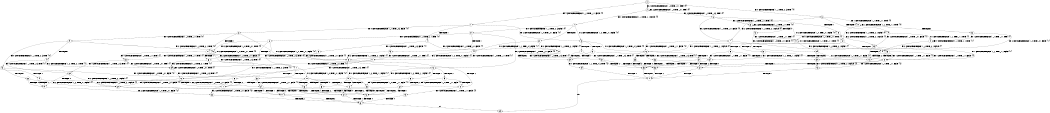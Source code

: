 digraph BCG {
size = "7, 10.5";
center = TRUE;
node [shape = circle];
0 [peripheries = 2];
0 -> 1 [label = "EX !1 !ATOMIC_EXCH_BRANCH (1, +1, TRUE, +1, 1, FALSE) !{0}"];
0 -> 2 [label = "EX !2 !ATOMIC_EXCH_BRANCH (1, +0, TRUE, +0, 1, TRUE) !{0}"];
0 -> 3 [label = "EX !0 !ATOMIC_EXCH_BRANCH (1, +1, TRUE, +0, 3, TRUE) !{0}"];
1 -> 4 [label = "TERMINATE !1"];
1 -> 5 [label = "EX !2 !ATOMIC_EXCH_BRANCH (1, +0, TRUE, +0, 1, FALSE) !{0}"];
1 -> 6 [label = "EX !0 !ATOMIC_EXCH_BRANCH (1, +1, TRUE, +0, 3, FALSE) !{0}"];
2 -> 7 [label = "EX !1 !ATOMIC_EXCH_BRANCH (1, +1, TRUE, +1, 1, FALSE) !{0}"];
2 -> 8 [label = "EX !0 !ATOMIC_EXCH_BRANCH (1, +1, TRUE, +0, 3, TRUE) !{0}"];
2 -> 2 [label = "EX !2 !ATOMIC_EXCH_BRANCH (1, +0, TRUE, +0, 1, TRUE) !{0}"];
3 -> 9 [label = "TERMINATE !0"];
3 -> 10 [label = "EX !1 !ATOMIC_EXCH_BRANCH (1, +1, TRUE, +1, 1, TRUE) !{0}"];
3 -> 11 [label = "EX !2 !ATOMIC_EXCH_BRANCH (1, +0, TRUE, +0, 1, FALSE) !{0}"];
4 -> 12 [label = "EX !2 !ATOMIC_EXCH_BRANCH (1, +0, TRUE, +0, 1, FALSE) !{1}"];
4 -> 13 [label = "EX !0 !ATOMIC_EXCH_BRANCH (1, +1, TRUE, +0, 3, FALSE) !{1}"];
5 -> 14 [label = "TERMINATE !1"];
5 -> 15 [label = "TERMINATE !2"];
5 -> 16 [label = "EX !0 !ATOMIC_EXCH_BRANCH (1, +1, TRUE, +0, 3, TRUE) !{0}"];
6 -> 17 [label = "TERMINATE !1"];
6 -> 18 [label = "EX !2 !ATOMIC_EXCH_BRANCH (1, +0, TRUE, +0, 1, FALSE) !{0}"];
6 -> 19 [label = "EX !0 !ATOMIC_EXCH_BRANCH (1, +0, TRUE, +1, 1, TRUE) !{0}"];
7 -> 20 [label = "TERMINATE !1"];
7 -> 21 [label = "EX !0 !ATOMIC_EXCH_BRANCH (1, +1, TRUE, +0, 3, FALSE) !{0}"];
7 -> 5 [label = "EX !2 !ATOMIC_EXCH_BRANCH (1, +0, TRUE, +0, 1, FALSE) !{0}"];
8 -> 22 [label = "TERMINATE !0"];
8 -> 23 [label = "EX !1 !ATOMIC_EXCH_BRANCH (1, +1, TRUE, +1, 1, TRUE) !{0}"];
8 -> 11 [label = "EX !2 !ATOMIC_EXCH_BRANCH (1, +0, TRUE, +0, 1, FALSE) !{0}"];
9 -> 24 [label = "EX !1 !ATOMIC_EXCH_BRANCH (1, +1, TRUE, +1, 1, TRUE) !{1}"];
9 -> 25 [label = "EX !2 !ATOMIC_EXCH_BRANCH (1, +0, TRUE, +0, 1, FALSE) !{1}"];
10 -> 26 [label = "TERMINATE !0"];
10 -> 27 [label = "EX !2 !ATOMIC_EXCH_BRANCH (1, +0, TRUE, +0, 1, FALSE) !{0}"];
10 -> 10 [label = "EX !1 !ATOMIC_EXCH_BRANCH (1, +1, TRUE, +1, 1, TRUE) !{0}"];
11 -> 28 [label = "TERMINATE !2"];
11 -> 29 [label = "TERMINATE !0"];
11 -> 16 [label = "EX !1 !ATOMIC_EXCH_BRANCH (1, +1, TRUE, +1, 1, FALSE) !{0}"];
12 -> 30 [label = "TERMINATE !2"];
12 -> 31 [label = "EX !0 !ATOMIC_EXCH_BRANCH (1, +1, TRUE, +0, 3, TRUE) !{1}"];
13 -> 32 [label = "EX !2 !ATOMIC_EXCH_BRANCH (1, +0, TRUE, +0, 1, FALSE) !{1}"];
13 -> 33 [label = "EX !0 !ATOMIC_EXCH_BRANCH (1, +0, TRUE, +1, 1, TRUE) !{1}"];
14 -> 30 [label = "TERMINATE !2"];
14 -> 31 [label = "EX !0 !ATOMIC_EXCH_BRANCH (1, +1, TRUE, +0, 3, TRUE) !{1}"];
15 -> 30 [label = "TERMINATE !1"];
15 -> 34 [label = "EX !0 !ATOMIC_EXCH_BRANCH (1, +1, TRUE, +0, 3, TRUE) !{1}"];
16 -> 35 [label = "TERMINATE !1"];
16 -> 36 [label = "TERMINATE !2"];
16 -> 37 [label = "TERMINATE !0"];
17 -> 33 [label = "EX !0 !ATOMIC_EXCH_BRANCH (1, +0, TRUE, +1, 1, TRUE) !{1}"];
17 -> 32 [label = "EX !2 !ATOMIC_EXCH_BRANCH (1, +0, TRUE, +0, 1, FALSE) !{1}"];
18 -> 38 [label = "TERMINATE !1"];
18 -> 39 [label = "TERMINATE !2"];
18 -> 40 [label = "EX !0 !ATOMIC_EXCH_BRANCH (1, +0, TRUE, +1, 1, FALSE) !{0}"];
19 -> 41 [label = "TERMINATE !1"];
19 -> 42 [label = "EX !2 !ATOMIC_EXCH_BRANCH (1, +0, TRUE, +0, 1, TRUE) !{0}"];
19 -> 43 [label = "EX !0 !ATOMIC_EXCH_BRANCH (1, +1, TRUE, +0, 3, TRUE) !{0}"];
20 -> 12 [label = "EX !2 !ATOMIC_EXCH_BRANCH (1, +0, TRUE, +0, 1, FALSE) !{1}"];
20 -> 44 [label = "EX !0 !ATOMIC_EXCH_BRANCH (1, +1, TRUE, +0, 3, FALSE) !{1}"];
21 -> 45 [label = "TERMINATE !1"];
21 -> 18 [label = "EX !2 !ATOMIC_EXCH_BRANCH (1, +0, TRUE, +0, 1, FALSE) !{0}"];
21 -> 46 [label = "EX !0 !ATOMIC_EXCH_BRANCH (1, +0, TRUE, +1, 1, TRUE) !{0}"];
22 -> 25 [label = "EX !2 !ATOMIC_EXCH_BRANCH (1, +0, TRUE, +0, 1, FALSE) !{1}"];
22 -> 47 [label = "EX !1 !ATOMIC_EXCH_BRANCH (1, +1, TRUE, +1, 1, TRUE) !{1}"];
23 -> 48 [label = "TERMINATE !0"];
23 -> 27 [label = "EX !2 !ATOMIC_EXCH_BRANCH (1, +0, TRUE, +0, 1, FALSE) !{0}"];
23 -> 23 [label = "EX !1 !ATOMIC_EXCH_BRANCH (1, +1, TRUE, +1, 1, TRUE) !{0}"];
24 -> 49 [label = "EX !2 !ATOMIC_EXCH_BRANCH (1, +0, TRUE, +0, 1, FALSE) !{1}"];
24 -> 24 [label = "EX !1 !ATOMIC_EXCH_BRANCH (1, +1, TRUE, +1, 1, TRUE) !{1}"];
25 -> 50 [label = "TERMINATE !2"];
25 -> 51 [label = "EX !1 !ATOMIC_EXCH_BRANCH (1, +1, TRUE, +1, 1, FALSE) !{1}"];
26 -> 24 [label = "EX !1 !ATOMIC_EXCH_BRANCH (1, +1, TRUE, +1, 1, TRUE) !{1}"];
26 -> 49 [label = "EX !2 !ATOMIC_EXCH_BRANCH (1, +0, TRUE, +0, 1, FALSE) !{1}"];
27 -> 52 [label = "TERMINATE !2"];
27 -> 53 [label = "TERMINATE !0"];
27 -> 16 [label = "EX !1 !ATOMIC_EXCH_BRANCH (1, +1, TRUE, +1, 1, FALSE) !{0}"];
28 -> 50 [label = "TERMINATE !0"];
28 -> 34 [label = "EX !1 !ATOMIC_EXCH_BRANCH (1, +1, TRUE, +1, 1, FALSE) !{1}"];
29 -> 50 [label = "TERMINATE !2"];
29 -> 51 [label = "EX !1 !ATOMIC_EXCH_BRANCH (1, +1, TRUE, +1, 1, FALSE) !{1}"];
30 -> 54 [label = "EX !0 !ATOMIC_EXCH_BRANCH (1, +1, TRUE, +0, 3, TRUE) !{2}"];
31 -> 55 [label = "TERMINATE !2"];
31 -> 56 [label = "TERMINATE !0"];
32 -> 57 [label = "TERMINATE !2"];
32 -> 58 [label = "EX !0 !ATOMIC_EXCH_BRANCH (1, +0, TRUE, +1, 1, FALSE) !{1}"];
33 -> 59 [label = "EX !2 !ATOMIC_EXCH_BRANCH (1, +0, TRUE, +0, 1, TRUE) !{1}"];
33 -> 60 [label = "EX !0 !ATOMIC_EXCH_BRANCH (1, +1, TRUE, +0, 3, TRUE) !{1}"];
34 -> 55 [label = "TERMINATE !1"];
34 -> 61 [label = "TERMINATE !0"];
35 -> 55 [label = "TERMINATE !2"];
35 -> 56 [label = "TERMINATE !0"];
36 -> 55 [label = "TERMINATE !1"];
36 -> 61 [label = "TERMINATE !0"];
37 -> 56 [label = "TERMINATE !1"];
37 -> 61 [label = "TERMINATE !2"];
38 -> 58 [label = "EX !0 !ATOMIC_EXCH_BRANCH (1, +0, TRUE, +1, 1, FALSE) !{1}"];
38 -> 57 [label = "TERMINATE !2"];
39 -> 62 [label = "EX !0 !ATOMIC_EXCH_BRANCH (1, +0, TRUE, +1, 1, FALSE) !{1}"];
39 -> 57 [label = "TERMINATE !1"];
40 -> 63 [label = "TERMINATE !1"];
40 -> 64 [label = "TERMINATE !2"];
40 -> 65 [label = "TERMINATE !0"];
41 -> 60 [label = "EX !0 !ATOMIC_EXCH_BRANCH (1, +1, TRUE, +0, 3, TRUE) !{1}"];
41 -> 59 [label = "EX !2 !ATOMIC_EXCH_BRANCH (1, +0, TRUE, +0, 1, TRUE) !{1}"];
42 -> 66 [label = "TERMINATE !1"];
42 -> 42 [label = "EX !2 !ATOMIC_EXCH_BRANCH (1, +0, TRUE, +0, 1, TRUE) !{0}"];
42 -> 67 [label = "EX !0 !ATOMIC_EXCH_BRANCH (1, +1, TRUE, +0, 3, TRUE) !{0}"];
43 -> 68 [label = "TERMINATE !1"];
43 -> 69 [label = "TERMINATE !0"];
43 -> 70 [label = "EX !2 !ATOMIC_EXCH_BRANCH (1, +0, TRUE, +0, 1, FALSE) !{0}"];
44 -> 32 [label = "EX !2 !ATOMIC_EXCH_BRANCH (1, +0, TRUE, +0, 1, FALSE) !{1}"];
44 -> 71 [label = "EX !0 !ATOMIC_EXCH_BRANCH (1, +0, TRUE, +1, 1, TRUE) !{1}"];
45 -> 32 [label = "EX !2 !ATOMIC_EXCH_BRANCH (1, +0, TRUE, +0, 1, FALSE) !{1}"];
45 -> 71 [label = "EX !0 !ATOMIC_EXCH_BRANCH (1, +0, TRUE, +1, 1, TRUE) !{1}"];
46 -> 66 [label = "TERMINATE !1"];
46 -> 42 [label = "EX !2 !ATOMIC_EXCH_BRANCH (1, +0, TRUE, +0, 1, TRUE) !{0}"];
46 -> 67 [label = "EX !0 !ATOMIC_EXCH_BRANCH (1, +1, TRUE, +0, 3, TRUE) !{0}"];
47 -> 49 [label = "EX !2 !ATOMIC_EXCH_BRANCH (1, +0, TRUE, +0, 1, FALSE) !{1}"];
47 -> 47 [label = "EX !1 !ATOMIC_EXCH_BRANCH (1, +1, TRUE, +1, 1, TRUE) !{1}"];
48 -> 49 [label = "EX !2 !ATOMIC_EXCH_BRANCH (1, +0, TRUE, +0, 1, FALSE) !{1}"];
48 -> 47 [label = "EX !1 !ATOMIC_EXCH_BRANCH (1, +1, TRUE, +1, 1, TRUE) !{1}"];
49 -> 72 [label = "TERMINATE !2"];
49 -> 51 [label = "EX !1 !ATOMIC_EXCH_BRANCH (1, +1, TRUE, +1, 1, FALSE) !{1}"];
50 -> 73 [label = "EX !1 !ATOMIC_EXCH_BRANCH (1, +1, TRUE, +1, 1, FALSE) !{2}"];
51 -> 56 [label = "TERMINATE !1"];
51 -> 61 [label = "TERMINATE !2"];
52 -> 34 [label = "EX !1 !ATOMIC_EXCH_BRANCH (1, +1, TRUE, +1, 1, FALSE) !{1}"];
52 -> 72 [label = "TERMINATE !0"];
53 -> 51 [label = "EX !1 !ATOMIC_EXCH_BRANCH (1, +1, TRUE, +1, 1, FALSE) !{1}"];
53 -> 72 [label = "TERMINATE !2"];
54 -> 74 [label = "TERMINATE !0"];
55 -> 74 [label = "TERMINATE !0"];
56 -> 74 [label = "TERMINATE !2"];
57 -> 75 [label = "EX !0 !ATOMIC_EXCH_BRANCH (1, +0, TRUE, +1, 1, FALSE) !{2}"];
58 -> 76 [label = "TERMINATE !2"];
58 -> 77 [label = "TERMINATE !0"];
59 -> 59 [label = "EX !2 !ATOMIC_EXCH_BRANCH (1, +0, TRUE, +0, 1, TRUE) !{1}"];
59 -> 78 [label = "EX !0 !ATOMIC_EXCH_BRANCH (1, +1, TRUE, +0, 3, TRUE) !{1}"];
60 -> 79 [label = "TERMINATE !0"];
60 -> 80 [label = "EX !2 !ATOMIC_EXCH_BRANCH (1, +0, TRUE, +0, 1, FALSE) !{1}"];
61 -> 74 [label = "TERMINATE !1"];
62 -> 76 [label = "TERMINATE !1"];
62 -> 81 [label = "TERMINATE !0"];
63 -> 76 [label = "TERMINATE !2"];
63 -> 77 [label = "TERMINATE !0"];
64 -> 76 [label = "TERMINATE !1"];
64 -> 81 [label = "TERMINATE !0"];
65 -> 77 [label = "TERMINATE !1"];
65 -> 81 [label = "TERMINATE !2"];
66 -> 59 [label = "EX !2 !ATOMIC_EXCH_BRANCH (1, +0, TRUE, +0, 1, TRUE) !{1}"];
66 -> 78 [label = "EX !0 !ATOMIC_EXCH_BRANCH (1, +1, TRUE, +0, 3, TRUE) !{1}"];
67 -> 82 [label = "TERMINATE !1"];
67 -> 83 [label = "TERMINATE !0"];
67 -> 70 [label = "EX !2 !ATOMIC_EXCH_BRANCH (1, +0, TRUE, +0, 1, FALSE) !{0}"];
68 -> 79 [label = "TERMINATE !0"];
68 -> 80 [label = "EX !2 !ATOMIC_EXCH_BRANCH (1, +0, TRUE, +0, 1, FALSE) !{1}"];
69 -> 79 [label = "TERMINATE !1"];
69 -> 84 [label = "EX !2 !ATOMIC_EXCH_BRANCH (1, +0, TRUE, +0, 1, FALSE) !{1}"];
70 -> 63 [label = "TERMINATE !1"];
70 -> 64 [label = "TERMINATE !2"];
70 -> 65 [label = "TERMINATE !0"];
71 -> 59 [label = "EX !2 !ATOMIC_EXCH_BRANCH (1, +0, TRUE, +0, 1, TRUE) !{1}"];
71 -> 78 [label = "EX !0 !ATOMIC_EXCH_BRANCH (1, +1, TRUE, +0, 3, TRUE) !{1}"];
72 -> 73 [label = "EX !1 !ATOMIC_EXCH_BRANCH (1, +1, TRUE, +1, 1, FALSE) !{2}"];
73 -> 74 [label = "TERMINATE !1"];
74 -> 85 [label = "exit"];
75 -> 86 [label = "TERMINATE !0"];
76 -> 86 [label = "TERMINATE !0"];
77 -> 86 [label = "TERMINATE !2"];
78 -> 87 [label = "TERMINATE !0"];
78 -> 80 [label = "EX !2 !ATOMIC_EXCH_BRANCH (1, +0, TRUE, +0, 1, FALSE) !{1}"];
79 -> 88 [label = "EX !2 !ATOMIC_EXCH_BRANCH (1, +0, TRUE, +0, 1, FALSE) !{2}"];
80 -> 76 [label = "TERMINATE !2"];
80 -> 77 [label = "TERMINATE !0"];
81 -> 86 [label = "TERMINATE !1"];
82 -> 80 [label = "EX !2 !ATOMIC_EXCH_BRANCH (1, +0, TRUE, +0, 1, FALSE) !{1}"];
82 -> 87 [label = "TERMINATE !0"];
83 -> 84 [label = "EX !2 !ATOMIC_EXCH_BRANCH (1, +0, TRUE, +0, 1, FALSE) !{1}"];
83 -> 87 [label = "TERMINATE !1"];
84 -> 77 [label = "TERMINATE !1"];
84 -> 81 [label = "TERMINATE !2"];
86 -> 85 [label = "exit"];
87 -> 88 [label = "EX !2 !ATOMIC_EXCH_BRANCH (1, +0, TRUE, +0, 1, FALSE) !{2}"];
88 -> 86 [label = "TERMINATE !2"];
}
